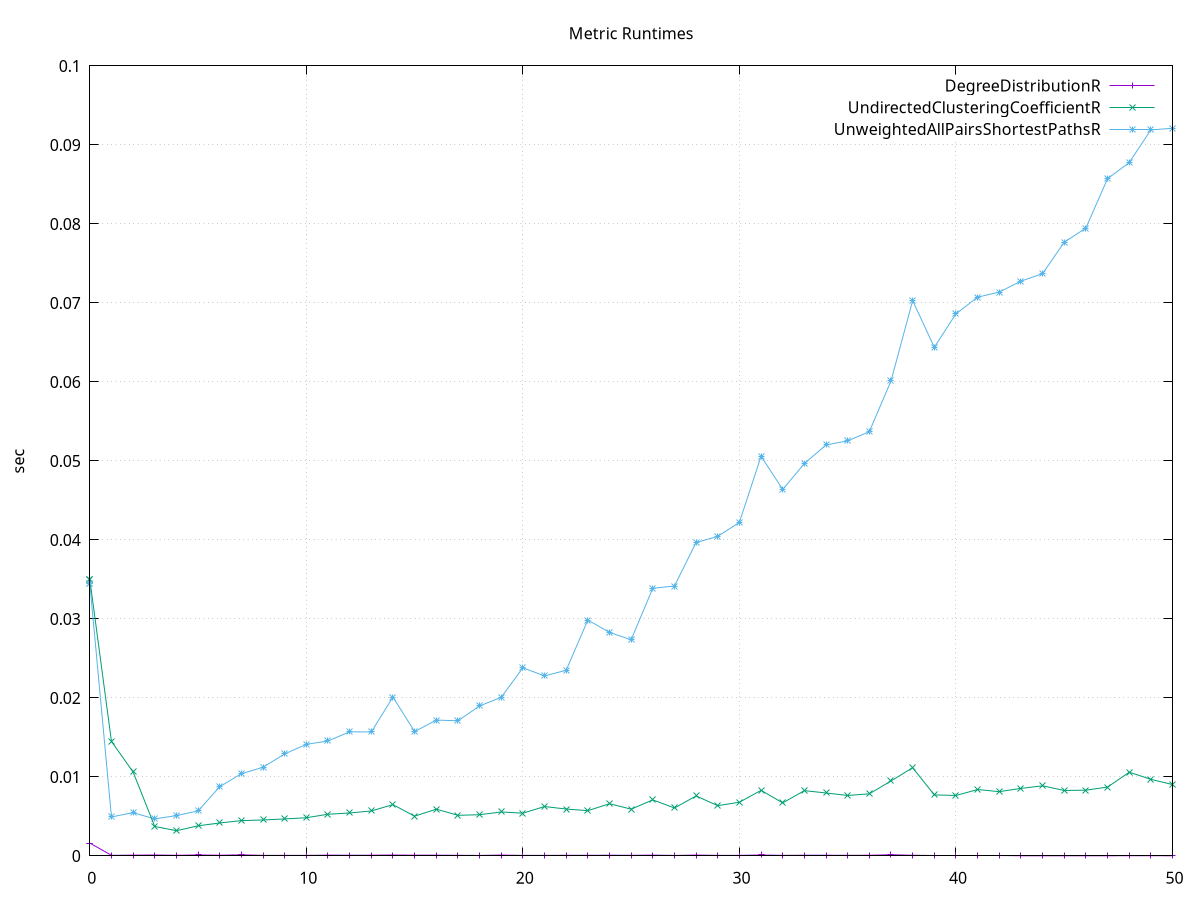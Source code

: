 set terminal png large
set output "data/RANDOM_100_500--BARABASI_ALBERT_GROWTH_10_2--plots/z.runtimes.2.metrics.png"
set grid
set title "Metric Runtimes"
set style fill solid border -1
set boxwidth 0.1
set ylabel "sec"
set key top right
plot '-' using ($1 + 0.0):($2 + 0.0) with linespoint lt 3 lw 1 notitle , \
'-' using ($1 + 0.0):($2 + 0.0) with linespoint lt 1 lw 1 notitle , \
'-' using ($1 + 0.0):($2 + 0.0) with linespoint lt 2 lw 1 notitle , \
'-' using ($1 + 0.0):($2 + 0.0) with linespoint lt 1 lw 1 title "DegreeDistributionR" , \
'-' using ($1 + 0.0):($2 + 0.0) with linespoint lt 2 lw 1 title "UndirectedClusteringCoefficientR" , \
'-' using ($1 + 0.0):($2 + 0.0) with linespoint lt 3 lw 1 title "UnweightedAllPairsShortestPathsR"
0	0.034527	0.034527	0.034527	0.034527	0.0	0.0	0.0	0.034527	0.034527
1	0.004933	0.004933	0.004933	0.004933	0.0	0.0	0.0	0.004933	0.004933
2	0.005475	0.005475	0.005475	0.005475	0.0	0.0	0.0	0.005475	0.005475
3	0.004683	0.004683	0.004683	0.004683	0.0	0.0	0.0	0.004683	0.004683
4	0.005107	0.005107	0.005107	0.005107	0.0	0.0	0.0	0.005107	0.005107
5	0.005692	0.005692	0.005692	0.005692	0.0	0.0	0.0	0.005692	0.005692
6	0.008759	0.008759	0.008759	0.008759	0.0	0.0	0.0	0.008759	0.008759
7	0.010406	0.010406	0.010406	0.010406	0.0	0.0	0.0	0.010406	0.010406
8	0.011229	0.011229	0.011229	0.011229	0.0	0.0	0.0	0.011229	0.011229
9	0.012911	0.012911	0.012911	0.012911	0.0	0.0	0.0	0.012911	0.012911
10	0.014127	0.014127	0.014127	0.014127	0.0	0.0	0.0	0.014127	0.014127
11	0.01455	0.01455	0.01455	0.01455	0.0	0.0	0.0	0.01455	0.01455
12	0.015712	0.015712	0.015712	0.015712	0.0	0.0	0.0	0.015712	0.015712
13	0.015689	0.015689	0.015689	0.015689	0.0	0.0	0.0	0.015689	0.015689
14	0.020104	0.020104	0.020104	0.020104	0.0	0.0	0.0	0.020104	0.020104
15	0.015733	0.015733	0.015733	0.015733	0.0	0.0	0.0	0.015733	0.015733
16	0.017199	0.017199	0.017199	0.017199	0.0	0.0	0.0	0.017199	0.017199
17	0.017101	0.017101	0.017101	0.017101	0.0	0.0	0.0	0.017101	0.017101
18	0.018988	0.018988	0.018988	0.018988	0.0	0.0	0.0	0.018988	0.018988
19	0.02008	0.02008	0.02008	0.02008	0.0	0.0	0.0	0.02008	0.02008
20	0.02381	0.02381	0.02381	0.02381	0.0	0.0	0.0	0.02381	0.02381
21	0.022784	0.022784	0.022784	0.022784	0.0	0.0	0.0	0.022784	0.022784
22	0.023506	0.023506	0.023506	0.023506	0.0	0.0	0.0	0.023506	0.023506
23	0.029845	0.029845	0.029845	0.029845	0.0	0.0	0.0	0.029845	0.029845
24	0.028294	0.028294	0.028294	0.028294	0.0	0.0	0.0	0.028294	0.028294
25	0.027353	0.027353	0.027353	0.027353	0.0	0.0	0.0	0.027353	0.027353
26	0.03388	0.03388	0.03388	0.03388	0.0	0.0	0.0	0.03388	0.03388
27	0.034158	0.034158	0.034158	0.034158	0.0	0.0	0.0	0.034158	0.034158
28	0.039679	0.039679	0.039679	0.039679	0.0	0.0	0.0	0.039679	0.039679
29	0.04045	0.04045	0.04045	0.04045	0.0	0.0	0.0	0.04045	0.04045
30	0.042225	0.042225	0.042225	0.042225	0.0	0.0	0.0	0.042225	0.042225
31	0.050583	0.050583	0.050583	0.050583	0.0	0.0	0.0	0.050583	0.050583
32	0.046393	0.046393	0.046393	0.046393	0.0	0.0	0.0	0.046393	0.046393
33	0.049663	0.049663	0.049663	0.049663	0.0	0.0	0.0	0.049663	0.049663
34	0.052025	0.052025	0.052025	0.052025	0.0	0.0	0.0	0.052025	0.052025
35	0.052538	0.052538	0.052538	0.052538	0.0	0.0	0.0	0.052538	0.052538
36	0.053706	0.053706	0.053706	0.053706	0.0	0.0	0.0	0.053706	0.053706
37	0.060116	0.060116	0.060116	0.060116	0.0	0.0	0.0	0.060116	0.060116
38	0.070287	0.070287	0.070287	0.070287	0.0	0.0	0.0	0.070287	0.070287
39	0.064381	0.064381	0.064381	0.064381	0.0	0.0	0.0	0.064381	0.064381
40	0.068615	0.068615	0.068615	0.068615	0.0	0.0	0.0	0.068615	0.068615
41	0.070724	0.070724	0.070724	0.070724	0.0	0.0	0.0	0.070724	0.070724
42	0.071373	0.071373	0.071373	0.071373	0.0	0.0	0.0	0.071373	0.071373
43	0.072749	0.072749	0.072749	0.072749	0.0	0.0	0.0	0.072749	0.072749
44	0.073706	0.073706	0.073706	0.073706	0.0	0.0	0.0	0.073706	0.073706
45	0.077675	0.077675	0.077675	0.077675	0.0	0.0	0.0	0.077675	0.077675
46	0.079474	0.079474	0.079474	0.079474	0.0	0.0	0.0	0.079474	0.079474
47	0.085717	0.085717	0.085717	0.085717	0.0	0.0	0.0	0.085717	0.085717
48	0.087759	0.087759	0.087759	0.087759	0.0	0.0	0.0	0.087759	0.087759
49	0.091896	0.091896	0.091896	0.091896	0.0	0.0	0.0	0.091896	0.091896
50	0.092102	0.092102	0.092102	0.092102	0.0	0.0	0.0	0.092102	0.092102
EOF
0	0.001628	0.001628	0.001628	0.001628	0.0	0.0	0.0	0.001628	0.001628
1	7.3E-5	7.3E-5	7.3E-5	7.3E-5	0.0	0.0	0.0	7.3E-5	7.3E-5
2	9.9E-5	9.9E-5	9.9E-5	9.9E-5	0.0	0.0	0.0	9.9E-5	9.9E-5
3	1.15E-4	1.15E-4	1.15E-4	1.15E-4	0.0	0.0	0.0	1.15E-4	1.15E-4
4	8.0E-5	8.0E-5	8.0E-5	8.0E-5	0.0	0.0	0.0	8.0E-5	8.0E-5
5	1.21E-4	1.21E-4	1.21E-4	1.21E-4	0.0	0.0	0.0	1.21E-4	1.21E-4
6	8.7E-5	8.7E-5	8.7E-5	8.7E-5	0.0	0.0	0.0	8.7E-5	8.7E-5
7	1.38E-4	1.38E-4	1.38E-4	1.38E-4	0.0	0.0	0.0	1.38E-4	1.38E-4
8	7.2E-5	7.2E-5	7.2E-5	7.2E-5	0.0	0.0	0.0	7.2E-5	7.2E-5
9	7.3E-5	7.3E-5	7.3E-5	7.3E-5	0.0	0.0	0.0	7.3E-5	7.3E-5
10	7.0E-5	7.0E-5	7.0E-5	7.0E-5	0.0	0.0	0.0	7.0E-5	7.0E-5
11	9.6E-5	9.6E-5	9.6E-5	9.6E-5	0.0	0.0	0.0	9.6E-5	9.6E-5
12	8.6E-5	8.6E-5	8.6E-5	8.6E-5	0.0	0.0	0.0	8.6E-5	8.6E-5
13	9.2E-5	9.2E-5	9.2E-5	9.2E-5	0.0	0.0	0.0	9.2E-5	9.2E-5
14	1.13E-4	1.13E-4	1.13E-4	1.13E-4	0.0	0.0	0.0	1.13E-4	1.13E-4
15	9.1E-5	9.1E-5	9.1E-5	9.1E-5	0.0	0.0	0.0	9.1E-5	9.1E-5
16	9.3E-5	9.3E-5	9.3E-5	9.3E-5	0.0	0.0	0.0	9.3E-5	9.3E-5
17	7.8E-5	7.8E-5	7.8E-5	7.8E-5	0.0	0.0	0.0	7.8E-5	7.8E-5
18	6.3E-5	6.3E-5	6.3E-5	6.3E-5	0.0	0.0	0.0	6.3E-5	6.3E-5
19	1.07E-4	1.07E-4	1.07E-4	1.07E-4	0.0	0.0	0.0	1.07E-4	1.07E-4
20	6.8E-5	6.8E-5	6.8E-5	6.8E-5	0.0	0.0	0.0	6.8E-5	6.8E-5
21	7.1E-5	7.1E-5	7.1E-5	7.1E-5	0.0	0.0	0.0	7.1E-5	7.1E-5
22	7.6E-5	7.6E-5	7.6E-5	7.6E-5	0.0	0.0	0.0	7.6E-5	7.6E-5
23	7.5E-5	7.5E-5	7.5E-5	7.5E-5	0.0	0.0	0.0	7.5E-5	7.5E-5
24	8.7E-5	8.7E-5	8.7E-5	8.7E-5	0.0	0.0	0.0	8.7E-5	8.7E-5
25	7.5E-5	7.5E-5	7.5E-5	7.5E-5	0.0	0.0	0.0	7.5E-5	7.5E-5
26	1.01E-4	1.01E-4	1.01E-4	1.01E-4	0.0	0.0	0.0	1.01E-4	1.01E-4
27	6.2E-5	6.2E-5	6.2E-5	6.2E-5	0.0	0.0	0.0	6.2E-5	6.2E-5
28	1.08E-4	1.08E-4	1.08E-4	1.08E-4	0.0	0.0	0.0	1.08E-4	1.08E-4
29	6.7E-5	6.7E-5	6.7E-5	6.7E-5	0.0	0.0	0.0	6.7E-5	6.7E-5
30	7.1E-5	7.1E-5	7.1E-5	7.1E-5	0.0	0.0	0.0	7.1E-5	7.1E-5
31	1.17E-4	1.17E-4	1.17E-4	1.17E-4	0.0	0.0	0.0	1.17E-4	1.17E-4
32	7.1E-5	7.1E-5	7.1E-5	7.1E-5	0.0	0.0	0.0	7.1E-5	7.1E-5
33	8.7E-5	8.7E-5	8.7E-5	8.7E-5	0.0	0.0	0.0	8.7E-5	8.7E-5
34	8.3E-5	8.3E-5	8.3E-5	8.3E-5	0.0	0.0	0.0	8.3E-5	8.3E-5
35	8.2E-5	8.2E-5	8.2E-5	8.2E-5	0.0	0.0	0.0	8.2E-5	8.2E-5
36	8.3E-5	8.3E-5	8.3E-5	8.3E-5	0.0	0.0	0.0	8.3E-5	8.3E-5
37	1.49E-4	1.49E-4	1.49E-4	1.49E-4	0.0	0.0	0.0	1.49E-4	1.49E-4
38	8.5E-5	8.5E-5	8.5E-5	8.5E-5	0.0	0.0	0.0	8.5E-5	8.5E-5
39	1.8E-5	1.8E-5	1.8E-5	1.8E-5	0.0	0.0	0.0	1.8E-5	1.8E-5
40	1.8E-5	1.8E-5	1.8E-5	1.8E-5	0.0	0.0	0.0	1.8E-5	1.8E-5
41	2.1E-5	2.1E-5	2.1E-5	2.1E-5	0.0	0.0	0.0	2.1E-5	2.1E-5
42	2.1E-5	2.1E-5	2.1E-5	2.1E-5	0.0	0.0	0.0	2.1E-5	2.1E-5
43	2.2E-5	2.2E-5	2.2E-5	2.2E-5	0.0	0.0	0.0	2.2E-5	2.2E-5
44	2.3E-5	2.3E-5	2.3E-5	2.3E-5	0.0	0.0	0.0	2.3E-5	2.3E-5
45	2.1E-5	2.1E-5	2.1E-5	2.1E-5	0.0	0.0	0.0	2.1E-5	2.1E-5
46	2.3E-5	2.3E-5	2.3E-5	2.3E-5	0.0	0.0	0.0	2.3E-5	2.3E-5
47	2.1E-5	2.1E-5	2.1E-5	2.1E-5	0.0	0.0	0.0	2.1E-5	2.1E-5
48	2.7E-5	2.7E-5	2.7E-5	2.7E-5	0.0	0.0	0.0	2.7E-5	2.7E-5
49	2.6E-5	2.6E-5	2.6E-5	2.6E-5	0.0	0.0	0.0	2.6E-5	2.6E-5
50	2.2E-5	2.2E-5	2.2E-5	2.2E-5	0.0	0.0	0.0	2.2E-5	2.2E-5
EOF
0	0.035028	0.035028	0.035028	0.035028	0.0	0.0	0.0	0.035028	0.035028
1	0.014496	0.014496	0.014496	0.014496	0.0	0.0	0.0	0.014496	0.014496
2	0.010625	0.010625	0.010625	0.010625	0.0	0.0	0.0	0.010625	0.010625
3	0.003723	0.003723	0.003723	0.003723	0.0	0.0	0.0	0.003723	0.003723
4	0.003194	0.003194	0.003194	0.003194	0.0	0.0	0.0	0.003194	0.003194
5	0.003811	0.003811	0.003811	0.003811	0.0	0.0	0.0	0.003811	0.003811
6	0.004174	0.004174	0.004174	0.004174	0.0	0.0	0.0	0.004174	0.004174
7	0.004467	0.004467	0.004467	0.004467	0.0	0.0	0.0	0.004467	0.004467
8	0.004552	0.004552	0.004552	0.004552	0.0	0.0	0.0	0.004552	0.004552
9	0.004681	0.004681	0.004681	0.004681	0.0	0.0	0.0	0.004681	0.004681
10	0.004831	0.004831	0.004831	0.004831	0.0	0.0	0.0	0.004831	0.004831
11	0.005277	0.005277	0.005277	0.005277	0.0	0.0	0.0	0.005277	0.005277
12	0.005434	0.005434	0.005434	0.005434	0.0	0.0	0.0	0.005434	0.005434
13	0.005692	0.005692	0.005692	0.005692	0.0	0.0	0.0	0.005692	0.005692
14	0.006492	0.006492	0.006492	0.006492	0.0	0.0	0.0	0.006492	0.006492
15	0.00503	0.00503	0.00503	0.00503	0.0	0.0	0.0	0.00503	0.00503
16	0.005918	0.005918	0.005918	0.005918	0.0	0.0	0.0	0.005918	0.005918
17	0.005142	0.005142	0.005142	0.005142	0.0	0.0	0.0	0.005142	0.005142
18	0.005215	0.005215	0.005215	0.005215	0.0	0.0	0.0	0.005215	0.005215
19	0.005565	0.005565	0.005565	0.005565	0.0	0.0	0.0	0.005565	0.005565
20	0.005409	0.005409	0.005409	0.005409	0.0	0.0	0.0	0.005409	0.005409
21	0.006249	0.006249	0.006249	0.006249	0.0	0.0	0.0	0.006249	0.006249
22	0.005935	0.005935	0.005935	0.005935	0.0	0.0	0.0	0.005935	0.005935
23	0.005726	0.005726	0.005726	0.005726	0.0	0.0	0.0	0.005726	0.005726
24	0.00661	0.00661	0.00661	0.00661	0.0	0.0	0.0	0.00661	0.00661
25	0.005918	0.005918	0.005918	0.005918	0.0	0.0	0.0	0.005918	0.005918
26	0.007095	0.007095	0.007095	0.007095	0.0	0.0	0.0	0.007095	0.007095
27	0.00607	0.00607	0.00607	0.00607	0.0	0.0	0.0	0.00607	0.00607
28	0.007587	0.007587	0.007587	0.007587	0.0	0.0	0.0	0.007587	0.007587
29	0.006364	0.006364	0.006364	0.006364	0.0	0.0	0.0	0.006364	0.006364
30	0.006793	0.006793	0.006793	0.006793	0.0	0.0	0.0	0.006793	0.006793
31	0.008304	0.008304	0.008304	0.008304	0.0	0.0	0.0	0.008304	0.008304
32	0.006711	0.006711	0.006711	0.006711	0.0	0.0	0.0	0.006711	0.006711
33	0.008264	0.008264	0.008264	0.008264	0.0	0.0	0.0	0.008264	0.008264
34	0.007968	0.007968	0.007968	0.007968	0.0	0.0	0.0	0.007968	0.007968
35	0.007653	0.007653	0.007653	0.007653	0.0	0.0	0.0	0.007653	0.007653
36	0.007862	0.007862	0.007862	0.007862	0.0	0.0	0.0	0.007862	0.007862
37	0.009484	0.009484	0.009484	0.009484	0.0	0.0	0.0	0.009484	0.009484
38	0.011168	0.011168	0.011168	0.011168	0.0	0.0	0.0	0.011168	0.011168
39	0.007725	0.007725	0.007725	0.007725	0.0	0.0	0.0	0.007725	0.007725
40	0.007652	0.007652	0.007652	0.007652	0.0	0.0	0.0	0.007652	0.007652
41	0.008402	0.008402	0.008402	0.008402	0.0	0.0	0.0	0.008402	0.008402
42	0.008136	0.008136	0.008136	0.008136	0.0	0.0	0.0	0.008136	0.008136
43	0.008546	0.008546	0.008546	0.008546	0.0	0.0	0.0	0.008546	0.008546
44	0.008875	0.008875	0.008875	0.008875	0.0	0.0	0.0	0.008875	0.008875
45	0.008284	0.008284	0.008284	0.008284	0.0	0.0	0.0	0.008284	0.008284
46	0.008322	0.008322	0.008322	0.008322	0.0	0.0	0.0	0.008322	0.008322
47	0.008715	0.008715	0.008715	0.008715	0.0	0.0	0.0	0.008715	0.008715
48	0.010591	0.010591	0.010591	0.010591	0.0	0.0	0.0	0.010591	0.010591
49	0.009698	0.009698	0.009698	0.009698	0.0	0.0	0.0	0.009698	0.009698
50	0.009029	0.009029	0.009029	0.009029	0.0	0.0	0.0	0.009029	0.009029
EOF
0	0.001628	0.001628	0.001628	0.001628	0.0	0.0	0.0	0.001628	0.001628
EOF
0	0.035028	0.035028	0.035028	0.035028	0.0	0.0	0.0	0.035028	0.035028
EOF
0	0.034527	0.034527	0.034527	0.034527	0.0	0.0	0.0	0.034527	0.034527
EOF
